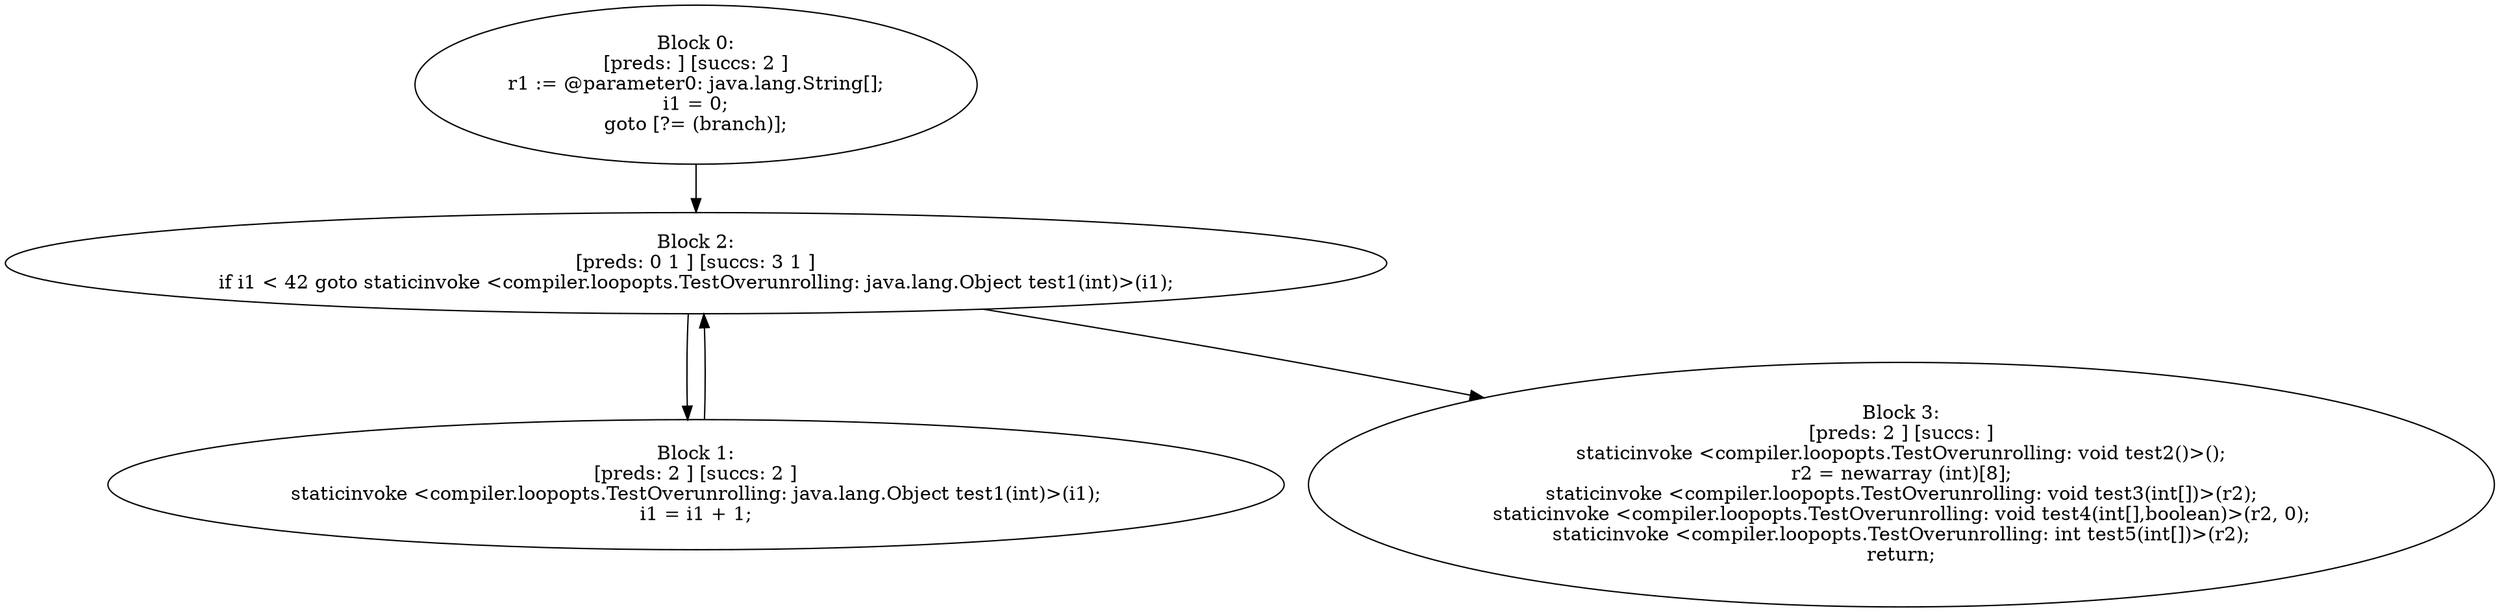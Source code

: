digraph "unitGraph" {
    "Block 0:
[preds: ] [succs: 2 ]
r1 := @parameter0: java.lang.String[];
i1 = 0;
goto [?= (branch)];
"
    "Block 1:
[preds: 2 ] [succs: 2 ]
staticinvoke <compiler.loopopts.TestOverunrolling: java.lang.Object test1(int)>(i1);
i1 = i1 + 1;
"
    "Block 2:
[preds: 0 1 ] [succs: 3 1 ]
if i1 < 42 goto staticinvoke <compiler.loopopts.TestOverunrolling: java.lang.Object test1(int)>(i1);
"
    "Block 3:
[preds: 2 ] [succs: ]
staticinvoke <compiler.loopopts.TestOverunrolling: void test2()>();
r2 = newarray (int)[8];
staticinvoke <compiler.loopopts.TestOverunrolling: void test3(int[])>(r2);
staticinvoke <compiler.loopopts.TestOverunrolling: void test4(int[],boolean)>(r2, 0);
staticinvoke <compiler.loopopts.TestOverunrolling: int test5(int[])>(r2);
return;
"
    "Block 0:
[preds: ] [succs: 2 ]
r1 := @parameter0: java.lang.String[];
i1 = 0;
goto [?= (branch)];
"->"Block 2:
[preds: 0 1 ] [succs: 3 1 ]
if i1 < 42 goto staticinvoke <compiler.loopopts.TestOverunrolling: java.lang.Object test1(int)>(i1);
";
    "Block 1:
[preds: 2 ] [succs: 2 ]
staticinvoke <compiler.loopopts.TestOverunrolling: java.lang.Object test1(int)>(i1);
i1 = i1 + 1;
"->"Block 2:
[preds: 0 1 ] [succs: 3 1 ]
if i1 < 42 goto staticinvoke <compiler.loopopts.TestOverunrolling: java.lang.Object test1(int)>(i1);
";
    "Block 2:
[preds: 0 1 ] [succs: 3 1 ]
if i1 < 42 goto staticinvoke <compiler.loopopts.TestOverunrolling: java.lang.Object test1(int)>(i1);
"->"Block 3:
[preds: 2 ] [succs: ]
staticinvoke <compiler.loopopts.TestOverunrolling: void test2()>();
r2 = newarray (int)[8];
staticinvoke <compiler.loopopts.TestOverunrolling: void test3(int[])>(r2);
staticinvoke <compiler.loopopts.TestOverunrolling: void test4(int[],boolean)>(r2, 0);
staticinvoke <compiler.loopopts.TestOverunrolling: int test5(int[])>(r2);
return;
";
    "Block 2:
[preds: 0 1 ] [succs: 3 1 ]
if i1 < 42 goto staticinvoke <compiler.loopopts.TestOverunrolling: java.lang.Object test1(int)>(i1);
"->"Block 1:
[preds: 2 ] [succs: 2 ]
staticinvoke <compiler.loopopts.TestOverunrolling: java.lang.Object test1(int)>(i1);
i1 = i1 + 1;
";
}
